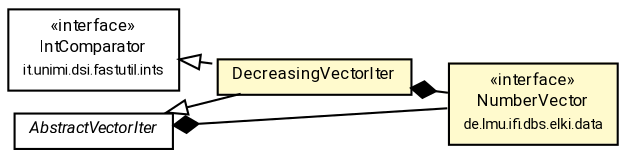 #!/usr/local/bin/dot
#
# Class diagram 
# Generated by UMLGraph version R5_7_2-60-g0e99a6 (http://www.spinellis.gr/umlgraph/)
#

digraph G {
	graph [fontnames="svg"]
	edge [fontname="Roboto",fontsize=7,labelfontname="Roboto",labelfontsize=7,color="black"];
	node [fontname="Roboto",fontcolor="black",fontsize=8,shape=plaintext,margin=0,width=0,height=0];
	nodesep=0.15;
	ranksep=0.25;
	rankdir=LR;
	// de.lmu.ifi.dbs.elki.evaluation.scores.adapter.DecreasingVectorIter
	c3210461 [label=<<table title="de.lmu.ifi.dbs.elki.evaluation.scores.adapter.DecreasingVectorIter" border="0" cellborder="1" cellspacing="0" cellpadding="2" bgcolor="lemonChiffon" href="DecreasingVectorIter.html" target="_parent">
		<tr><td><table border="0" cellspacing="0" cellpadding="1">
		<tr><td align="center" balign="center"> <font face="Roboto">DecreasingVectorIter</font> </td></tr>
		</table></td></tr>
		</table>>, URL="DecreasingVectorIter.html"];
	// de.lmu.ifi.dbs.elki.evaluation.scores.adapter.AbstractVectorIter
	c3210468 [label=<<table title="de.lmu.ifi.dbs.elki.evaluation.scores.adapter.AbstractVectorIter" border="0" cellborder="1" cellspacing="0" cellpadding="2" href="AbstractVectorIter.html" target="_parent">
		<tr><td><table border="0" cellspacing="0" cellpadding="1">
		<tr><td align="center" balign="center"> <font face="Roboto"><i>AbstractVectorIter</i></font> </td></tr>
		</table></td></tr>
		</table>>, URL="AbstractVectorIter.html"];
	// de.lmu.ifi.dbs.elki.data.NumberVector
	c3210557 [label=<<table title="de.lmu.ifi.dbs.elki.data.NumberVector" border="0" cellborder="1" cellspacing="0" cellpadding="2" bgcolor="LemonChiffon" href="../../../data/NumberVector.html" target="_parent">
		<tr><td><table border="0" cellspacing="0" cellpadding="1">
		<tr><td align="center" balign="center"> &#171;interface&#187; </td></tr>
		<tr><td align="center" balign="center"> <font face="Roboto">NumberVector</font> </td></tr>
		<tr><td align="center" balign="center"> <font face="Roboto" point-size="7.0">de.lmu.ifi.dbs.elki.data</font> </td></tr>
		</table></td></tr>
		</table>>, URL="../../../data/NumberVector.html"];
	// de.lmu.ifi.dbs.elki.evaluation.scores.adapter.DecreasingVectorIter extends de.lmu.ifi.dbs.elki.evaluation.scores.adapter.AbstractVectorIter
	c3210468 -> c3210461 [arrowtail=empty,dir=back,weight=10];
	// de.lmu.ifi.dbs.elki.evaluation.scores.adapter.DecreasingVectorIter implements it.unimi.dsi.fastutil.ints.IntComparator
	c3212595 -> c3210461 [arrowtail=empty,style=dashed,dir=back,weight=9];
	// de.lmu.ifi.dbs.elki.evaluation.scores.adapter.DecreasingVectorIter composed de.lmu.ifi.dbs.elki.data.NumberVector
	c3210461 -> c3210557 [arrowhead=none,arrowtail=diamond,dir=back,weight=6];
	// de.lmu.ifi.dbs.elki.evaluation.scores.adapter.AbstractVectorIter composed de.lmu.ifi.dbs.elki.data.NumberVector
	c3210468 -> c3210557 [arrowhead=none,arrowtail=diamond,dir=back,weight=6];
	// it.unimi.dsi.fastutil.ints.IntComparator
	c3212595 [label=<<table title="it.unimi.dsi.fastutil.ints.IntComparator" border="0" cellborder="1" cellspacing="0" cellpadding="2" href="http://docs.oracle.com/javase/7/docs/api/it/unimi/dsi/fastutil/ints/IntComparator.html" target="_parent">
		<tr><td><table border="0" cellspacing="0" cellpadding="1">
		<tr><td align="center" balign="center"> &#171;interface&#187; </td></tr>
		<tr><td align="center" balign="center"> <font face="Roboto">IntComparator</font> </td></tr>
		<tr><td align="center" balign="center"> <font face="Roboto" point-size="7.0">it.unimi.dsi.fastutil.ints</font> </td></tr>
		</table></td></tr>
		</table>>, URL="http://docs.oracle.com/javase/7/docs/api/it/unimi/dsi/fastutil/ints/IntComparator.html"];
}

